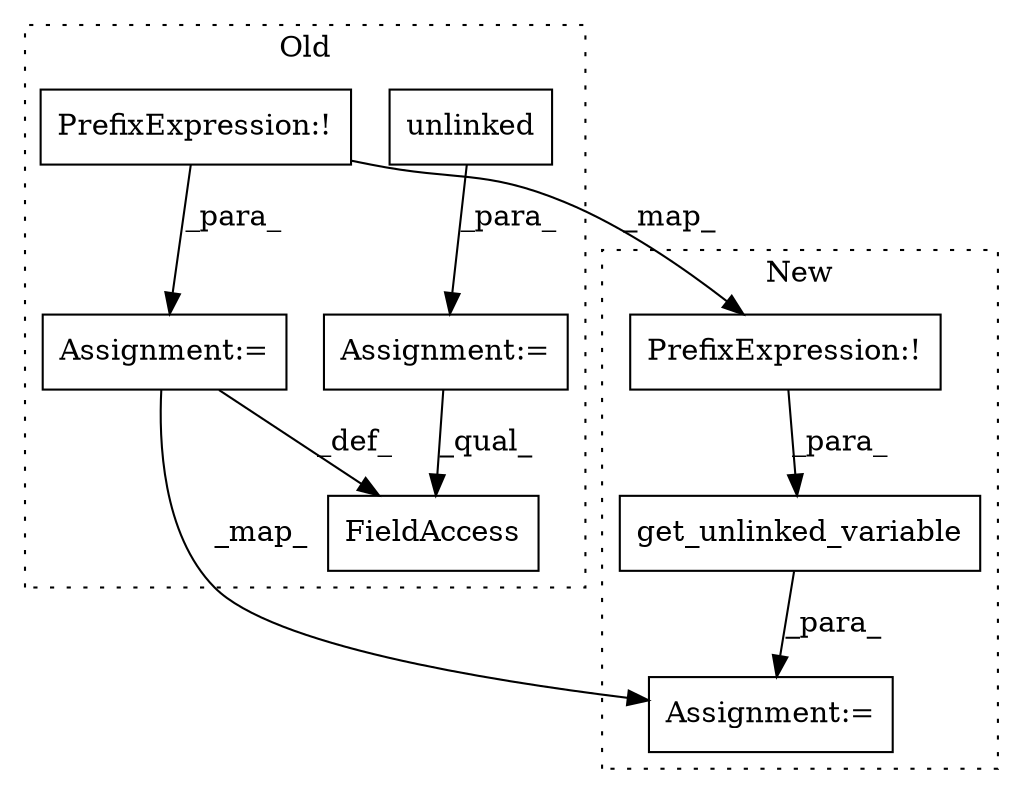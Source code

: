 digraph G {
subgraph cluster0 {
1 [label="unlinked" a="32" s="17240" l="10" shape="box"];
3 [label="FieldAccess" a="22" s="17258" l="11" shape="box"];
4 [label="PrefixExpression:!" a="38" s="17270" l="1" shape="box"];
6 [label="Assignment:=" a="7" s="17237" l="1" shape="box"];
7 [label="Assignment:=" a="7" s="17269" l="1" shape="box"];
label = "Old";
style="dotted";
}
subgraph cluster1 {
2 [label="get_unlinked_variable" a="32" s="17233,17270" l="22,1" shape="box"];
5 [label="PrefixExpression:!" a="38" s="17255" l="1" shape="box"];
8 [label="Assignment:=" a="7" s="17230" l="1" shape="box"];
label = "New";
style="dotted";
}
1 -> 6 [label="_para_"];
2 -> 8 [label="_para_"];
4 -> 7 [label="_para_"];
4 -> 5 [label="_map_"];
5 -> 2 [label="_para_"];
6 -> 3 [label="_qual_"];
7 -> 3 [label="_def_"];
7 -> 8 [label="_map_"];
}
